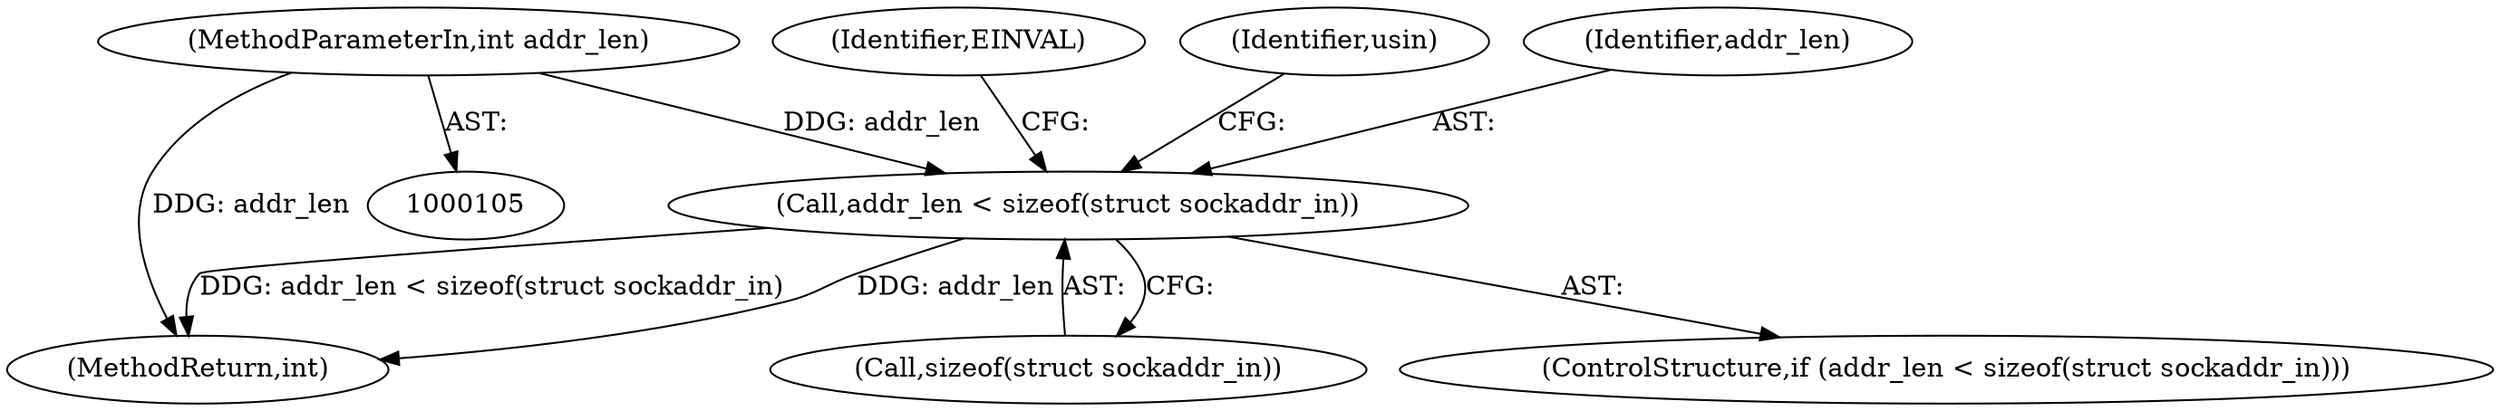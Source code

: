 digraph "0_linux_f6d8bd051c391c1c0458a30b2a7abcd939329259_29@API" {
"1000135" [label="(Call,addr_len < sizeof(struct sockaddr_in))"];
"1000108" [label="(MethodParameterIn,int addr_len)"];
"1000141" [label="(Identifier,EINVAL)"];
"1000137" [label="(Call,sizeof(struct sockaddr_in))"];
"1000135" [label="(Call,addr_len < sizeof(struct sockaddr_in))"];
"1000108" [label="(MethodParameterIn,int addr_len)"];
"1000523" [label="(MethodReturn,int)"];
"1000145" [label="(Identifier,usin)"];
"1000134" [label="(ControlStructure,if (addr_len < sizeof(struct sockaddr_in)))"];
"1000136" [label="(Identifier,addr_len)"];
"1000135" -> "1000134"  [label="AST: "];
"1000135" -> "1000137"  [label="CFG: "];
"1000136" -> "1000135"  [label="AST: "];
"1000137" -> "1000135"  [label="AST: "];
"1000141" -> "1000135"  [label="CFG: "];
"1000145" -> "1000135"  [label="CFG: "];
"1000135" -> "1000523"  [label="DDG: addr_len < sizeof(struct sockaddr_in)"];
"1000135" -> "1000523"  [label="DDG: addr_len"];
"1000108" -> "1000135"  [label="DDG: addr_len"];
"1000108" -> "1000105"  [label="AST: "];
"1000108" -> "1000523"  [label="DDG: addr_len"];
}
